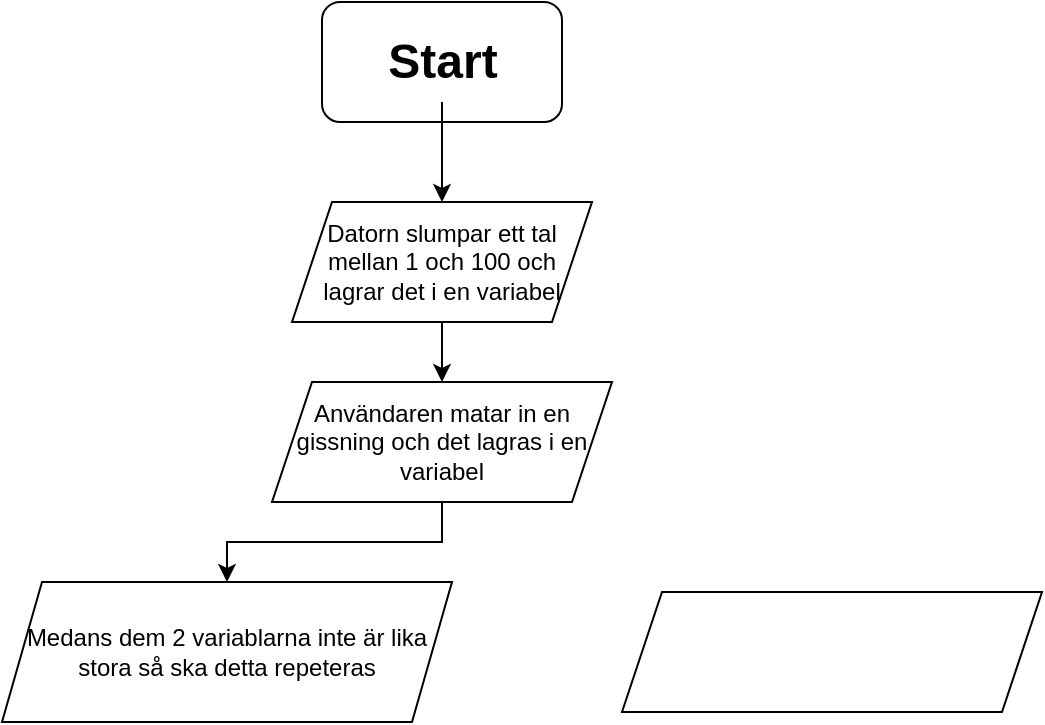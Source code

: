 <mxfile version="13.9.2" type="github">
  <diagram id="C5RBs43oDa-KdzZeNtuy" name="Page-1">
    <mxGraphModel dx="1422" dy="794" grid="1" gridSize="10" guides="1" tooltips="1" connect="1" arrows="1" fold="1" page="1" pageScale="1" pageWidth="827" pageHeight="1169" math="0" shadow="0">
      <root>
        <mxCell id="WIyWlLk6GJQsqaUBKTNV-0" />
        <mxCell id="WIyWlLk6GJQsqaUBKTNV-1" parent="WIyWlLk6GJQsqaUBKTNV-0" />
        <mxCell id="C7fpZe1aZcTTWDoONEir-0" value="" style="rounded=1;whiteSpace=wrap;html=1;" vertex="1" parent="WIyWlLk6GJQsqaUBKTNV-1">
          <mxGeometry x="340" y="30" width="120" height="60" as="geometry" />
        </mxCell>
        <mxCell id="C7fpZe1aZcTTWDoONEir-10" value="" style="edgeStyle=orthogonalEdgeStyle;rounded=0;orthogonalLoop=1;jettySize=auto;html=1;" edge="1" parent="WIyWlLk6GJQsqaUBKTNV-1" source="C7fpZe1aZcTTWDoONEir-1" target="C7fpZe1aZcTTWDoONEir-2">
          <mxGeometry relative="1" as="geometry" />
        </mxCell>
        <mxCell id="C7fpZe1aZcTTWDoONEir-1" value="Start" style="text;strokeColor=none;fillColor=none;html=1;fontSize=24;fontStyle=1;verticalAlign=middle;align=center;" vertex="1" parent="WIyWlLk6GJQsqaUBKTNV-1">
          <mxGeometry x="350" y="40" width="100" height="40" as="geometry" />
        </mxCell>
        <mxCell id="C7fpZe1aZcTTWDoONEir-11" value="" style="edgeStyle=orthogonalEdgeStyle;rounded=0;orthogonalLoop=1;jettySize=auto;html=1;" edge="1" parent="WIyWlLk6GJQsqaUBKTNV-1" source="C7fpZe1aZcTTWDoONEir-2" target="C7fpZe1aZcTTWDoONEir-4">
          <mxGeometry relative="1" as="geometry" />
        </mxCell>
        <mxCell id="C7fpZe1aZcTTWDoONEir-2" value="Datorn slumpar ett tal mellan 1 och 100 och lagrar det i en variabel" style="shape=parallelogram;perimeter=parallelogramPerimeter;whiteSpace=wrap;html=1;fixedSize=1;" vertex="1" parent="WIyWlLk6GJQsqaUBKTNV-1">
          <mxGeometry x="325" y="130" width="150" height="60" as="geometry" />
        </mxCell>
        <mxCell id="C7fpZe1aZcTTWDoONEir-16" value="" style="edgeStyle=orthogonalEdgeStyle;rounded=0;orthogonalLoop=1;jettySize=auto;html=1;" edge="1" parent="WIyWlLk6GJQsqaUBKTNV-1" source="C7fpZe1aZcTTWDoONEir-4" target="C7fpZe1aZcTTWDoONEir-8">
          <mxGeometry relative="1" as="geometry" />
        </mxCell>
        <mxCell id="C7fpZe1aZcTTWDoONEir-4" value="Användaren matar in en gissning och det lagras i en variabel" style="shape=parallelogram;perimeter=parallelogramPerimeter;whiteSpace=wrap;html=1;fixedSize=1;" vertex="1" parent="WIyWlLk6GJQsqaUBKTNV-1">
          <mxGeometry x="315" y="220" width="170" height="60" as="geometry" />
        </mxCell>
        <mxCell id="C7fpZe1aZcTTWDoONEir-8" value="Medans dem 2 variablarna inte är lika stora så ska detta repeteras" style="shape=parallelogram;perimeter=parallelogramPerimeter;whiteSpace=wrap;html=1;fixedSize=1;" vertex="1" parent="WIyWlLk6GJQsqaUBKTNV-1">
          <mxGeometry x="180" y="320" width="225" height="70" as="geometry" />
        </mxCell>
        <mxCell id="C7fpZe1aZcTTWDoONEir-17" value="" style="shape=parallelogram;perimeter=parallelogramPerimeter;whiteSpace=wrap;html=1;fixedSize=1;" vertex="1" parent="WIyWlLk6GJQsqaUBKTNV-1">
          <mxGeometry x="490" y="325" width="210" height="60" as="geometry" />
        </mxCell>
      </root>
    </mxGraphModel>
  </diagram>
</mxfile>
